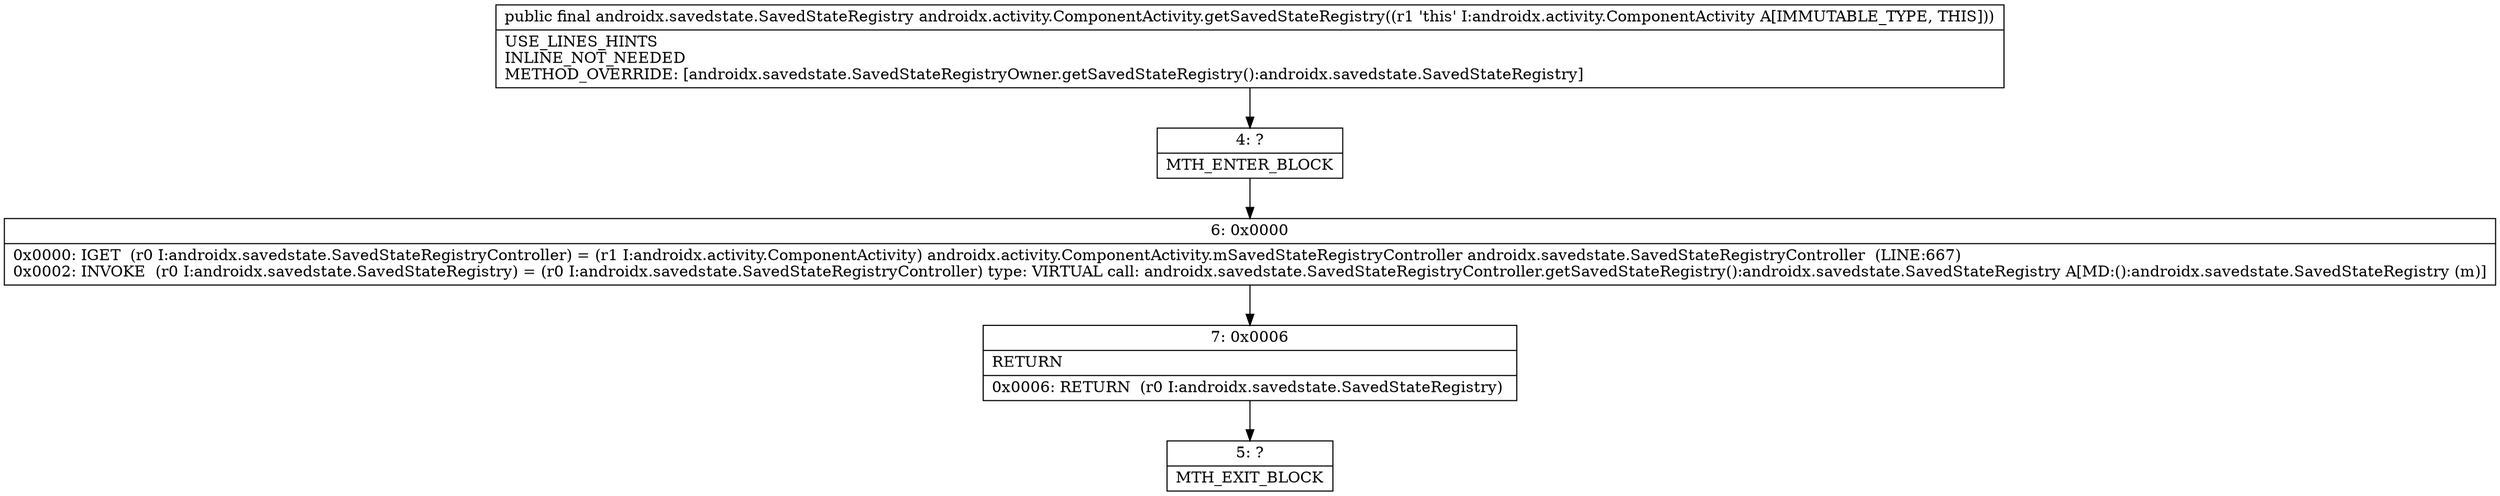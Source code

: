 digraph "CFG forandroidx.activity.ComponentActivity.getSavedStateRegistry()Landroidx\/savedstate\/SavedStateRegistry;" {
Node_4 [shape=record,label="{4\:\ ?|MTH_ENTER_BLOCK\l}"];
Node_6 [shape=record,label="{6\:\ 0x0000|0x0000: IGET  (r0 I:androidx.savedstate.SavedStateRegistryController) = (r1 I:androidx.activity.ComponentActivity) androidx.activity.ComponentActivity.mSavedStateRegistryController androidx.savedstate.SavedStateRegistryController  (LINE:667)\l0x0002: INVOKE  (r0 I:androidx.savedstate.SavedStateRegistry) = (r0 I:androidx.savedstate.SavedStateRegistryController) type: VIRTUAL call: androidx.savedstate.SavedStateRegistryController.getSavedStateRegistry():androidx.savedstate.SavedStateRegistry A[MD:():androidx.savedstate.SavedStateRegistry (m)]\l}"];
Node_7 [shape=record,label="{7\:\ 0x0006|RETURN\l|0x0006: RETURN  (r0 I:androidx.savedstate.SavedStateRegistry) \l}"];
Node_5 [shape=record,label="{5\:\ ?|MTH_EXIT_BLOCK\l}"];
MethodNode[shape=record,label="{public final androidx.savedstate.SavedStateRegistry androidx.activity.ComponentActivity.getSavedStateRegistry((r1 'this' I:androidx.activity.ComponentActivity A[IMMUTABLE_TYPE, THIS]))  | USE_LINES_HINTS\lINLINE_NOT_NEEDED\lMETHOD_OVERRIDE: [androidx.savedstate.SavedStateRegistryOwner.getSavedStateRegistry():androidx.savedstate.SavedStateRegistry]\l}"];
MethodNode -> Node_4;Node_4 -> Node_6;
Node_6 -> Node_7;
Node_7 -> Node_5;
}

